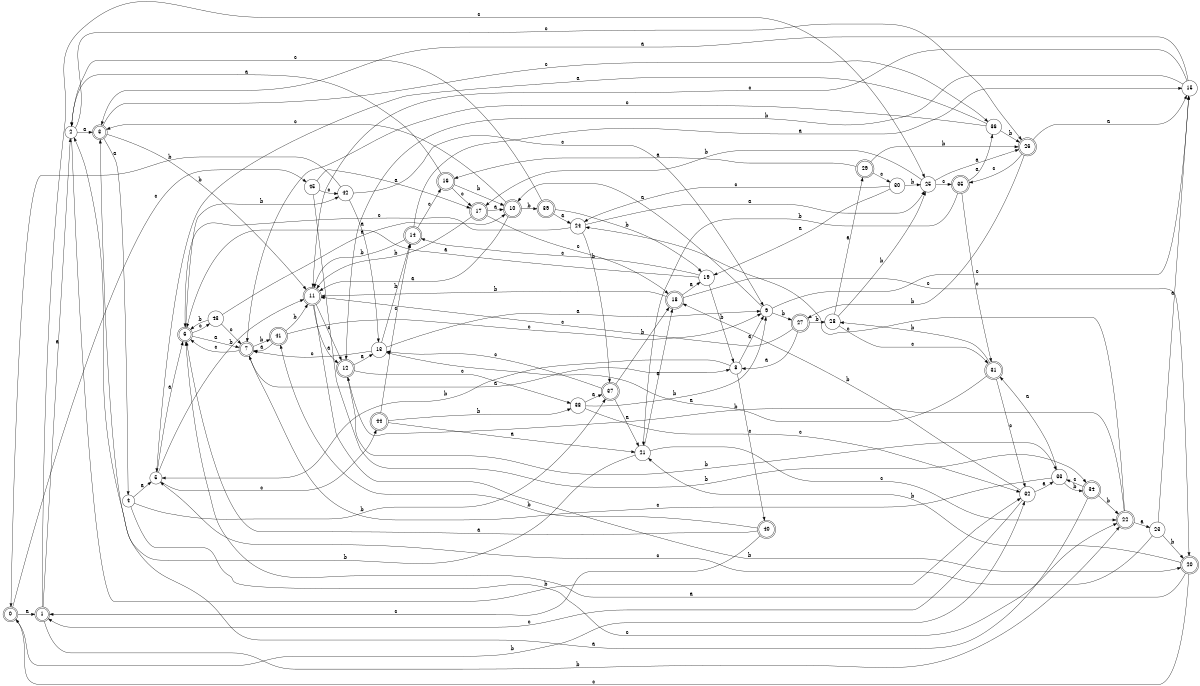 digraph n37_4 {
__start0 [label="" shape="none"];

rankdir=LR;
size="8,5";

s0 [style="rounded,filled", color="black", fillcolor="white" shape="doublecircle", label="0"];
s1 [style="rounded,filled", color="black", fillcolor="white" shape="doublecircle", label="1"];
s2 [style="filled", color="black", fillcolor="white" shape="circle", label="2"];
s3 [style="rounded,filled", color="black", fillcolor="white" shape="doublecircle", label="3"];
s4 [style="filled", color="black", fillcolor="white" shape="circle", label="4"];
s5 [style="filled", color="black", fillcolor="white" shape="circle", label="5"];
s6 [style="rounded,filled", color="black", fillcolor="white" shape="doublecircle", label="6"];
s7 [style="rounded,filled", color="black", fillcolor="white" shape="doublecircle", label="7"];
s8 [style="filled", color="black", fillcolor="white" shape="circle", label="8"];
s9 [style="filled", color="black", fillcolor="white" shape="circle", label="9"];
s10 [style="rounded,filled", color="black", fillcolor="white" shape="doublecircle", label="10"];
s11 [style="rounded,filled", color="black", fillcolor="white" shape="doublecircle", label="11"];
s12 [style="rounded,filled", color="black", fillcolor="white" shape="doublecircle", label="12"];
s13 [style="filled", color="black", fillcolor="white" shape="circle", label="13"];
s14 [style="rounded,filled", color="black", fillcolor="white" shape="doublecircle", label="14"];
s15 [style="filled", color="black", fillcolor="white" shape="circle", label="15"];
s16 [style="rounded,filled", color="black", fillcolor="white" shape="doublecircle", label="16"];
s17 [style="rounded,filled", color="black", fillcolor="white" shape="doublecircle", label="17"];
s18 [style="rounded,filled", color="black", fillcolor="white" shape="doublecircle", label="18"];
s19 [style="filled", color="black", fillcolor="white" shape="circle", label="19"];
s20 [style="rounded,filled", color="black", fillcolor="white" shape="doublecircle", label="20"];
s21 [style="filled", color="black", fillcolor="white" shape="circle", label="21"];
s22 [style="rounded,filled", color="black", fillcolor="white" shape="doublecircle", label="22"];
s23 [style="filled", color="black", fillcolor="white" shape="circle", label="23"];
s24 [style="filled", color="black", fillcolor="white" shape="circle", label="24"];
s25 [style="filled", color="black", fillcolor="white" shape="circle", label="25"];
s26 [style="rounded,filled", color="black", fillcolor="white" shape="doublecircle", label="26"];
s27 [style="rounded,filled", color="black", fillcolor="white" shape="doublecircle", label="27"];
s28 [style="filled", color="black", fillcolor="white" shape="circle", label="28"];
s29 [style="rounded,filled", color="black", fillcolor="white" shape="doublecircle", label="29"];
s30 [style="filled", color="black", fillcolor="white" shape="circle", label="30"];
s31 [style="rounded,filled", color="black", fillcolor="white" shape="doublecircle", label="31"];
s32 [style="filled", color="black", fillcolor="white" shape="circle", label="32"];
s33 [style="filled", color="black", fillcolor="white" shape="circle", label="33"];
s34 [style="rounded,filled", color="black", fillcolor="white" shape="doublecircle", label="34"];
s35 [style="rounded,filled", color="black", fillcolor="white" shape="doublecircle", label="35"];
s36 [style="filled", color="black", fillcolor="white" shape="circle", label="36"];
s37 [style="rounded,filled", color="black", fillcolor="white" shape="doublecircle", label="37"];
s38 [style="filled", color="black", fillcolor="white" shape="circle", label="38"];
s39 [style="rounded,filled", color="black", fillcolor="white" shape="doublecircle", label="39"];
s40 [style="rounded,filled", color="black", fillcolor="white" shape="doublecircle", label="40"];
s41 [style="rounded,filled", color="black", fillcolor="white" shape="doublecircle", label="41"];
s42 [style="filled", color="black", fillcolor="white" shape="circle", label="42"];
s43 [style="filled", color="black", fillcolor="white" shape="circle", label="43"];
s44 [style="rounded,filled", color="black", fillcolor="white" shape="doublecircle", label="44"];
s45 [style="filled", color="black", fillcolor="white" shape="circle", label="45"];
s0 -> s1 [label="a"];
s0 -> s32 [label="b"];
s0 -> s45 [label="c"];
s1 -> s2 [label="a"];
s1 -> s22 [label="b"];
s1 -> s25 [label="c"];
s2 -> s3 [label="a"];
s2 -> s32 [label="b"];
s2 -> s26 [label="c"];
s3 -> s4 [label="a"];
s3 -> s11 [label="b"];
s3 -> s36 [label="c"];
s4 -> s5 [label="a"];
s4 -> s37 [label="b"];
s4 -> s22 [label="c"];
s5 -> s6 [label="a"];
s5 -> s11 [label="b"];
s5 -> s44 [label="c"];
s6 -> s7 [label="a"];
s6 -> s42 [label="b"];
s6 -> s43 [label="c"];
s7 -> s8 [label="a"];
s7 -> s41 [label="b"];
s7 -> s6 [label="c"];
s8 -> s9 [label="a"];
s8 -> s5 [label="b"];
s8 -> s40 [label="c"];
s9 -> s10 [label="a"];
s9 -> s27 [label="b"];
s9 -> s15 [label="c"];
s10 -> s11 [label="a"];
s10 -> s39 [label="b"];
s10 -> s3 [label="c"];
s11 -> s12 [label="a"];
s11 -> s20 [label="b"];
s11 -> s12 [label="c"];
s12 -> s13 [label="a"];
s12 -> s33 [label="b"];
s12 -> s38 [label="c"];
s13 -> s9 [label="a"];
s13 -> s14 [label="b"];
s13 -> s7 [label="c"];
s14 -> s15 [label="a"];
s14 -> s11 [label="b"];
s14 -> s16 [label="c"];
s15 -> s3 [label="a"];
s15 -> s12 [label="b"];
s15 -> s11 [label="c"];
s16 -> s2 [label="a"];
s16 -> s10 [label="b"];
s16 -> s17 [label="c"];
s17 -> s10 [label="a"];
s17 -> s11 [label="b"];
s17 -> s18 [label="c"];
s18 -> s19 [label="a"];
s18 -> s11 [label="b"];
s18 -> s20 [label="c"];
s19 -> s6 [label="a"];
s19 -> s8 [label="b"];
s19 -> s14 [label="c"];
s20 -> s6 [label="a"];
s20 -> s21 [label="b"];
s20 -> s0 [label="c"];
s21 -> s18 [label="a"];
s21 -> s2 [label="b"];
s21 -> s22 [label="c"];
s22 -> s23 [label="a"];
s22 -> s12 [label="b"];
s22 -> s24 [label="c"];
s23 -> s15 [label="a"];
s23 -> s20 [label="b"];
s23 -> s5 [label="c"];
s24 -> s25 [label="a"];
s24 -> s37 [label="b"];
s24 -> s6 [label="c"];
s25 -> s26 [label="a"];
s25 -> s17 [label="b"];
s25 -> s35 [label="c"];
s26 -> s15 [label="a"];
s26 -> s27 [label="b"];
s26 -> s35 [label="c"];
s27 -> s8 [label="a"];
s27 -> s28 [label="b"];
s27 -> s11 [label="c"];
s28 -> s29 [label="a"];
s28 -> s25 [label="b"];
s28 -> s31 [label="c"];
s29 -> s16 [label="a"];
s29 -> s26 [label="b"];
s29 -> s30 [label="c"];
s30 -> s19 [label="a"];
s30 -> s25 [label="b"];
s30 -> s24 [label="c"];
s31 -> s13 [label="a"];
s31 -> s28 [label="b"];
s31 -> s32 [label="c"];
s32 -> s33 [label="a"];
s32 -> s18 [label="b"];
s32 -> s1 [label="c"];
s33 -> s31 [label="a"];
s33 -> s34 [label="b"];
s33 -> s7 [label="c"];
s34 -> s3 [label="a"];
s34 -> s22 [label="b"];
s34 -> s33 [label="c"];
s35 -> s36 [label="a"];
s35 -> s21 [label="b"];
s35 -> s31 [label="c"];
s36 -> s5 [label="a"];
s36 -> s26 [label="b"];
s36 -> s7 [label="c"];
s37 -> s21 [label="a"];
s37 -> s18 [label="b"];
s37 -> s13 [label="c"];
s38 -> s37 [label="a"];
s38 -> s9 [label="b"];
s38 -> s32 [label="c"];
s39 -> s24 [label="a"];
s39 -> s19 [label="b"];
s39 -> s2 [label="c"];
s40 -> s6 [label="a"];
s40 -> s41 [label="b"];
s40 -> s1 [label="c"];
s41 -> s7 [label="a"];
s41 -> s11 [label="b"];
s41 -> s9 [label="c"];
s42 -> s13 [label="a"];
s42 -> s0 [label="b"];
s42 -> s9 [label="c"];
s43 -> s10 [label="a"];
s43 -> s6 [label="b"];
s43 -> s7 [label="c"];
s44 -> s21 [label="a"];
s44 -> s38 [label="b"];
s44 -> s14 [label="c"];
s45 -> s17 [label="a"];
s45 -> s34 [label="b"];
s45 -> s42 [label="c"];

}